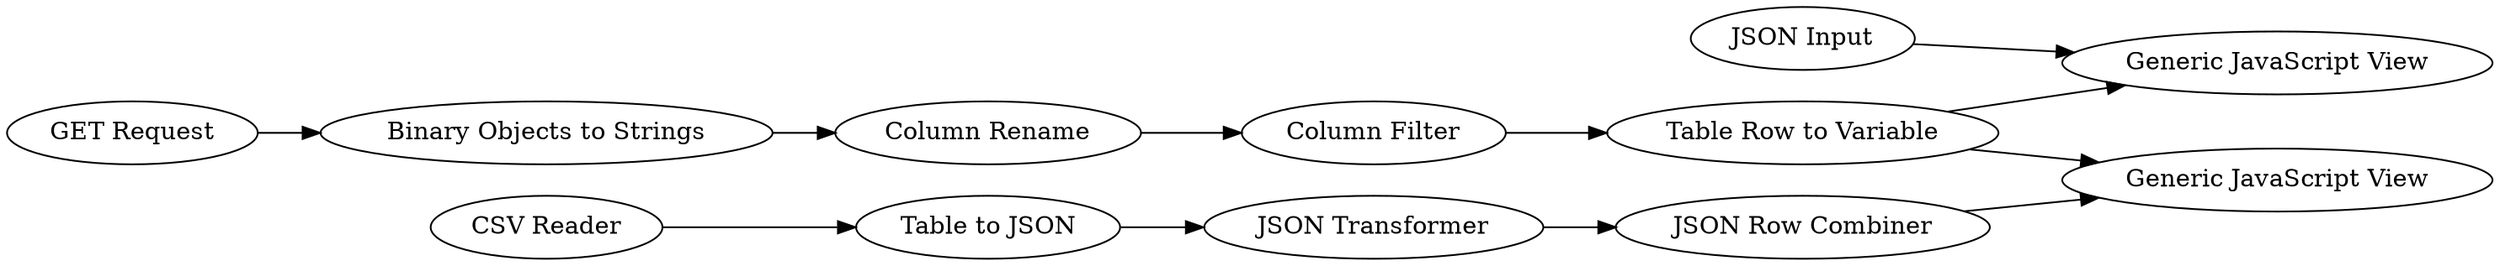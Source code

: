 digraph {
	"-7845658134007687161_2" [label="JSON Input"]
	"-7845658134007687161_124" [label="CSV Reader"]
	"-7845658134007687161_14" [label="Table to JSON"]
	"-7845658134007687161_123" [label="GET Request"]
	"-7845658134007687161_18" [label="JSON Row Combiner"]
	"-7845658134007687161_22" [label="Generic JavaScript View"]
	"-7845658134007687161_122" [label="Generic JavaScript View"]
	"-7845658134007687161_52" [label="Table Row to Variable"]
	"-7845658134007687161_17" [label="JSON Transformer"]
	"-7845658134007687161_50" [label="Column Filter"]
	"-7845658134007687161_51" [label="Column Rename"]
	"-7845658134007687161_7" [label="Binary Objects to Strings"]
	"-7845658134007687161_51" -> "-7845658134007687161_50"
	"-7845658134007687161_124" -> "-7845658134007687161_14"
	"-7845658134007687161_18" -> "-7845658134007687161_22"
	"-7845658134007687161_52" -> "-7845658134007687161_122"
	"-7845658134007687161_2" -> "-7845658134007687161_122"
	"-7845658134007687161_52" -> "-7845658134007687161_22"
	"-7845658134007687161_14" -> "-7845658134007687161_17"
	"-7845658134007687161_17" -> "-7845658134007687161_18"
	"-7845658134007687161_7" -> "-7845658134007687161_51"
	"-7845658134007687161_50" -> "-7845658134007687161_52"
	"-7845658134007687161_123" -> "-7845658134007687161_7"
	rankdir=LR
}
